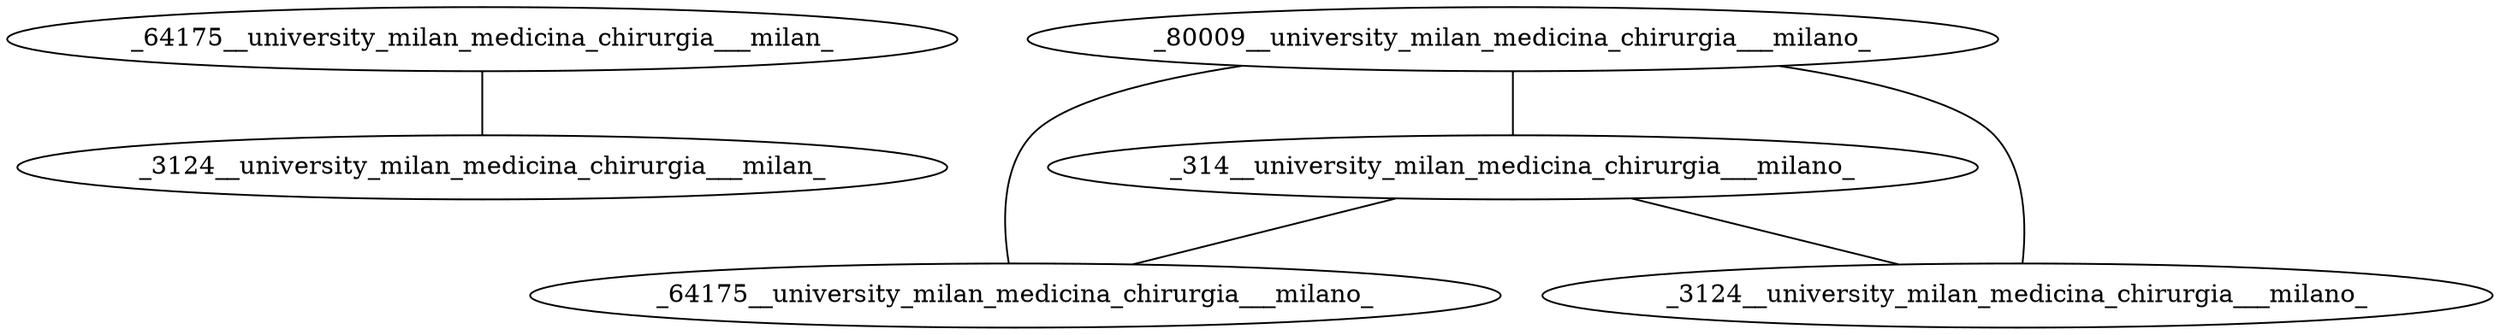 graph {
_64175__university_milan_medicina_chirurgia___milan_ -- _3124__university_milan_medicina_chirurgia___milan_
_314__university_milan_medicina_chirurgia___milano_ -- _64175__university_milan_medicina_chirurgia___milano_
_314__university_milan_medicina_chirurgia___milano_ -- _3124__university_milan_medicina_chirurgia___milano_
_80009__university_milan_medicina_chirurgia___milano_ -- _3124__university_milan_medicina_chirurgia___milano_
_80009__university_milan_medicina_chirurgia___milano_ -- _64175__university_milan_medicina_chirurgia___milano_
_80009__university_milan_medicina_chirurgia___milano_ -- _314__university_milan_medicina_chirurgia___milano_
}